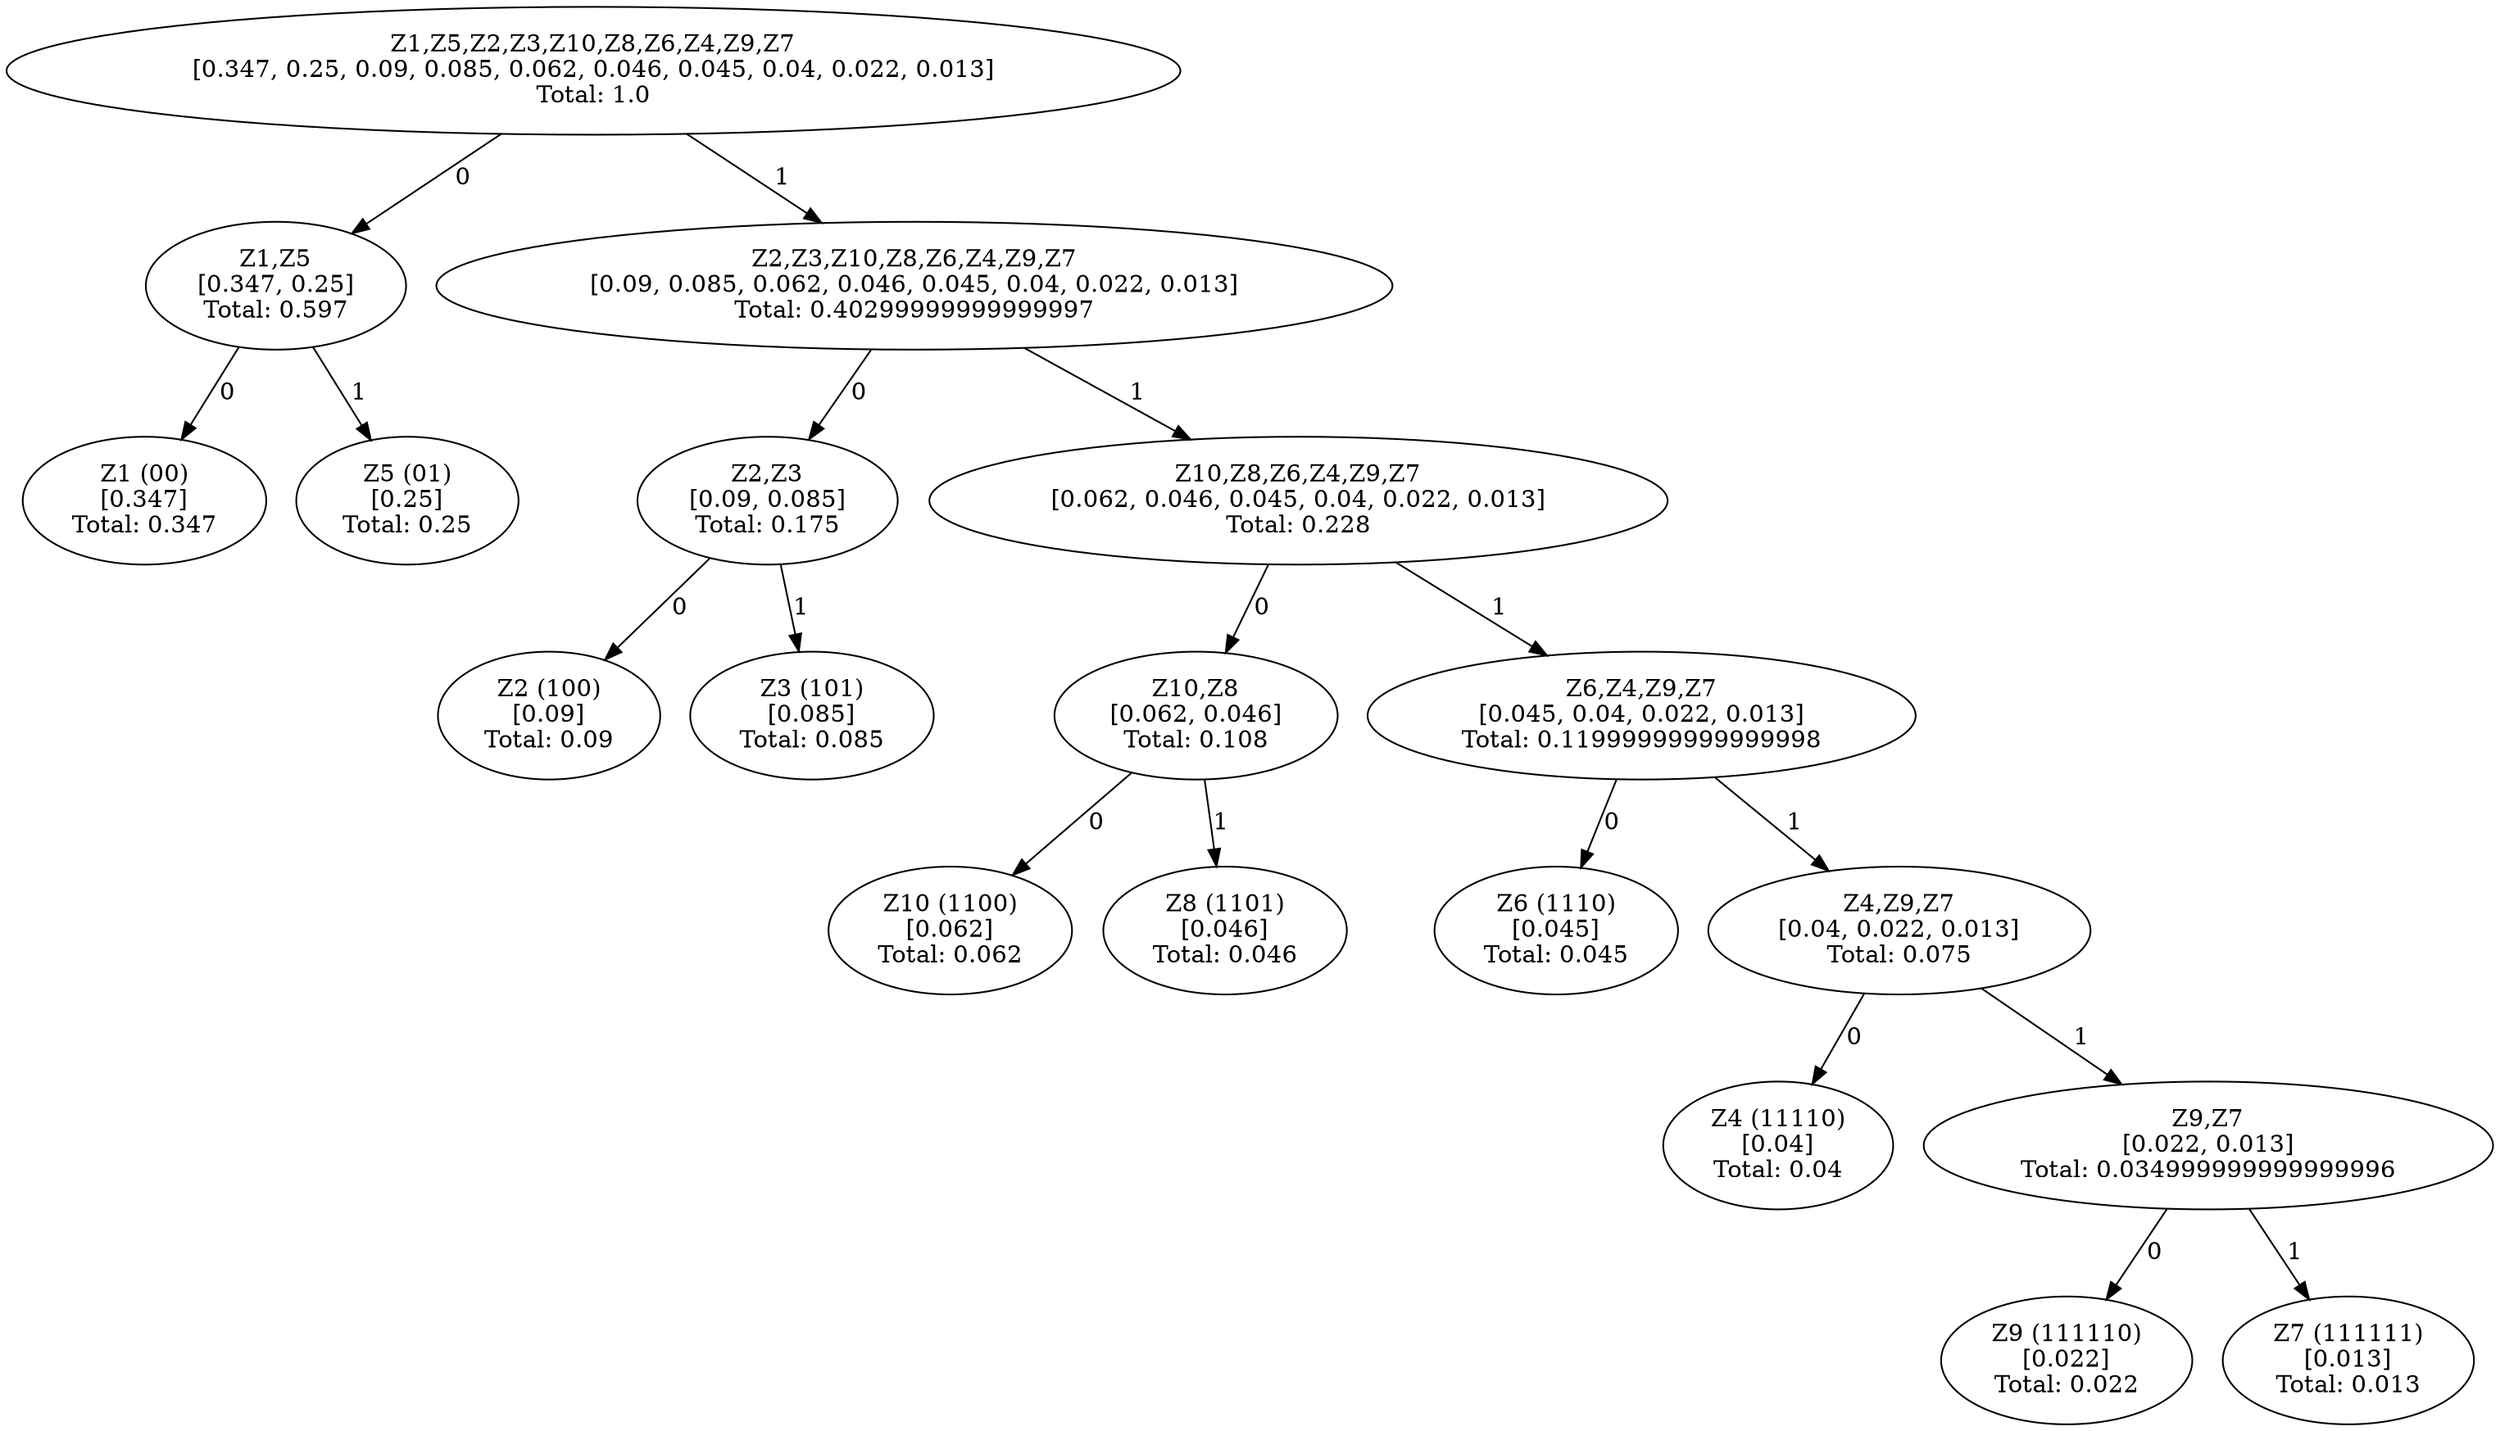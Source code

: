 digraph {
	"Z1,Z5,Z2,Z3,Z10,Z8,Z6,Z4,Z9,Z7" [label="Z1,Z5,Z2,Z3,Z10,Z8,Z6,Z4,Z9,Z7
[0.347, 0.25, 0.09, 0.085, 0.062, 0.046, 0.045, 0.04, 0.022, 0.013]
Total: 1.0"]
	"Z1,Z5" [label="Z1,Z5
[0.347, 0.25]
Total: 0.597"]
	"Z1,Z5,Z2,Z3,Z10,Z8,Z6,Z4,Z9,Z7" -> "Z1,Z5" [label=0]
	"Z1 (00)" [label="Z1 (00)
[0.347]
Total: 0.347"]
	"Z1,Z5" -> "Z1 (00)" [label=0]
	"Z5 (01)" [label="Z5 (01)
[0.25]
Total: 0.25"]
	"Z1,Z5" -> "Z5 (01)" [label=1]
	"Z2,Z3,Z10,Z8,Z6,Z4,Z9,Z7" [label="Z2,Z3,Z10,Z8,Z6,Z4,Z9,Z7
[0.09, 0.085, 0.062, 0.046, 0.045, 0.04, 0.022, 0.013]
Total: 0.40299999999999997"]
	"Z1,Z5,Z2,Z3,Z10,Z8,Z6,Z4,Z9,Z7" -> "Z2,Z3,Z10,Z8,Z6,Z4,Z9,Z7" [label=1]
	"Z2,Z3" [label="Z2,Z3
[0.09, 0.085]
Total: 0.175"]
	"Z2,Z3,Z10,Z8,Z6,Z4,Z9,Z7" -> "Z2,Z3" [label=0]
	"Z2 (100)" [label="Z2 (100)
[0.09]
Total: 0.09"]
	"Z2,Z3" -> "Z2 (100)" [label=0]
	"Z3 (101)" [label="Z3 (101)
[0.085]
Total: 0.085"]
	"Z2,Z3" -> "Z3 (101)" [label=1]
	"Z10,Z8,Z6,Z4,Z9,Z7" [label="Z10,Z8,Z6,Z4,Z9,Z7
[0.062, 0.046, 0.045, 0.04, 0.022, 0.013]
Total: 0.228"]
	"Z2,Z3,Z10,Z8,Z6,Z4,Z9,Z7" -> "Z10,Z8,Z6,Z4,Z9,Z7" [label=1]
	"Z10,Z8" [label="Z10,Z8
[0.062, 0.046]
Total: 0.108"]
	"Z10,Z8,Z6,Z4,Z9,Z7" -> "Z10,Z8" [label=0]
	"Z10 (1100)" [label="Z10 (1100)
[0.062]
Total: 0.062"]
	"Z10,Z8" -> "Z10 (1100)" [label=0]
	"Z8 (1101)" [label="Z8 (1101)
[0.046]
Total: 0.046"]
	"Z10,Z8" -> "Z8 (1101)" [label=1]
	"Z6,Z4,Z9,Z7" [label="Z6,Z4,Z9,Z7
[0.045, 0.04, 0.022, 0.013]
Total: 0.11999999999999998"]
	"Z10,Z8,Z6,Z4,Z9,Z7" -> "Z6,Z4,Z9,Z7" [label=1]
	"Z6 (1110)" [label="Z6 (1110)
[0.045]
Total: 0.045"]
	"Z6,Z4,Z9,Z7" -> "Z6 (1110)" [label=0]
	"Z4,Z9,Z7" [label="Z4,Z9,Z7
[0.04, 0.022, 0.013]
Total: 0.075"]
	"Z6,Z4,Z9,Z7" -> "Z4,Z9,Z7" [label=1]
	"Z4 (11110)" [label="Z4 (11110)
[0.04]
Total: 0.04"]
	"Z4,Z9,Z7" -> "Z4 (11110)" [label=0]
	"Z9,Z7" [label="Z9,Z7
[0.022, 0.013]
Total: 0.034999999999999996"]
	"Z4,Z9,Z7" -> "Z9,Z7" [label=1]
	"Z9 (111110)" [label="Z9 (111110)
[0.022]
Total: 0.022"]
	"Z9,Z7" -> "Z9 (111110)" [label=0]
	"Z7 (111111)" [label="Z7 (111111)
[0.013]
Total: 0.013"]
	"Z9,Z7" -> "Z7 (111111)" [label=1]
}

